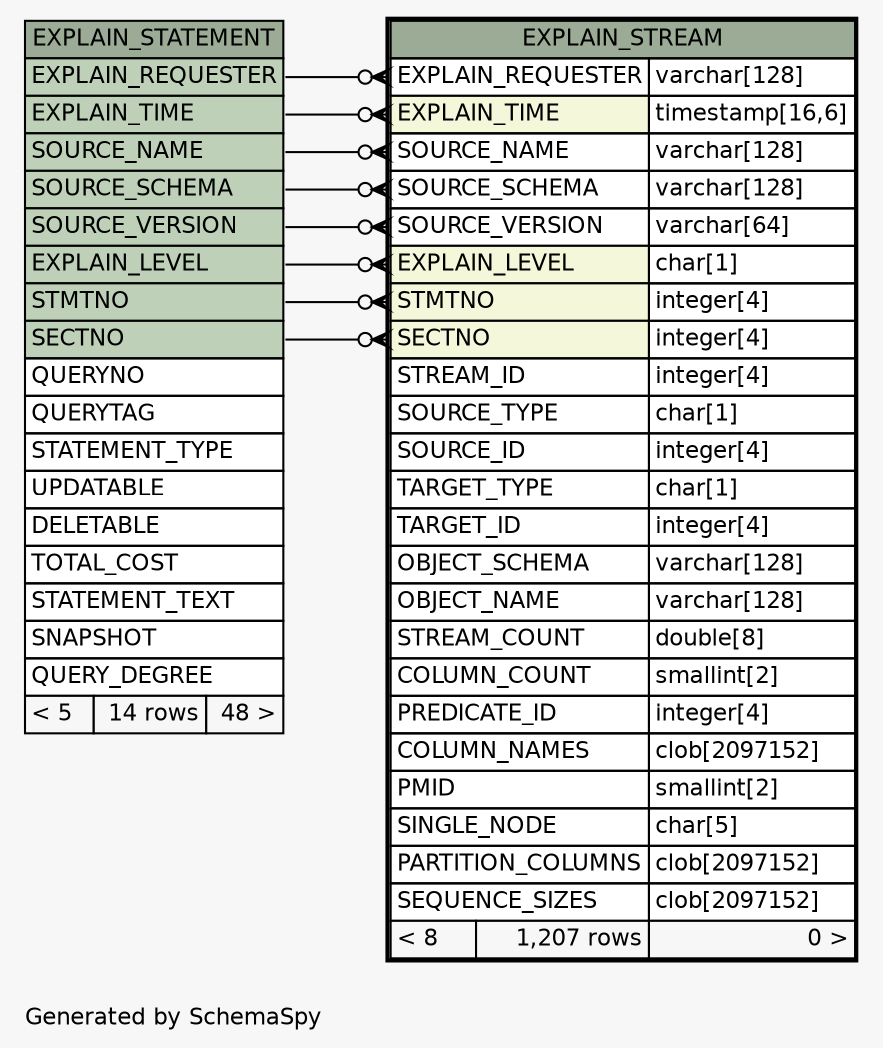 // dot 2.38.0 on Windows 10 10.0
// SchemaSpy rev Unknown
digraph "oneDegreeRelationshipsDiagram" {
  graph [
    rankdir="RL"
    bgcolor="#f7f7f7"
    label="\nGenerated by SchemaSpy"
    labeljust="l"
    nodesep="0.18"
    ranksep="0.46"
    fontname="Helvetica"
    fontsize="11"
  ];
  node [
    fontname="Helvetica"
    fontsize="11"
    shape="plaintext"
  ];
  edge [
    arrowsize="0.8"
  ];
  "EXPLAIN_STREAM":"EXPLAIN_LEVEL":w -> "EXPLAIN_STATEMENT":"EXPLAIN_LEVEL":e [arrowhead=none dir=back arrowtail=crowodot];
  "EXPLAIN_STREAM":"EXPLAIN_REQUESTER":w -> "EXPLAIN_STATEMENT":"EXPLAIN_REQUESTER":e [arrowhead=none dir=back arrowtail=crowodot];
  "EXPLAIN_STREAM":"EXPLAIN_TIME":w -> "EXPLAIN_STATEMENT":"EXPLAIN_TIME":e [arrowhead=none dir=back arrowtail=crowodot];
  "EXPLAIN_STREAM":"SECTNO":w -> "EXPLAIN_STATEMENT":"SECTNO":e [arrowhead=none dir=back arrowtail=crowodot];
  "EXPLAIN_STREAM":"SOURCE_NAME":w -> "EXPLAIN_STATEMENT":"SOURCE_NAME":e [arrowhead=none dir=back arrowtail=crowodot];
  "EXPLAIN_STREAM":"SOURCE_SCHEMA":w -> "EXPLAIN_STATEMENT":"SOURCE_SCHEMA":e [arrowhead=none dir=back arrowtail=crowodot];
  "EXPLAIN_STREAM":"SOURCE_VERSION":w -> "EXPLAIN_STATEMENT":"SOURCE_VERSION":e [arrowhead=none dir=back arrowtail=crowodot];
  "EXPLAIN_STREAM":"STMTNO":w -> "EXPLAIN_STATEMENT":"STMTNO":e [arrowhead=none dir=back arrowtail=crowodot];
  "EXPLAIN_STATEMENT" [
    label=<
    <TABLE BORDER="0" CELLBORDER="1" CELLSPACING="0" BGCOLOR="#ffffff">
      <TR><TD COLSPAN="3" BGCOLOR="#9bab96" ALIGN="CENTER">EXPLAIN_STATEMENT</TD></TR>
      <TR><TD PORT="EXPLAIN_REQUESTER" COLSPAN="3" BGCOLOR="#bed1b8" ALIGN="LEFT">EXPLAIN_REQUESTER</TD></TR>
      <TR><TD PORT="EXPLAIN_TIME" COLSPAN="3" BGCOLOR="#bed1b8" ALIGN="LEFT">EXPLAIN_TIME</TD></TR>
      <TR><TD PORT="SOURCE_NAME" COLSPAN="3" BGCOLOR="#bed1b8" ALIGN="LEFT">SOURCE_NAME</TD></TR>
      <TR><TD PORT="SOURCE_SCHEMA" COLSPAN="3" BGCOLOR="#bed1b8" ALIGN="LEFT">SOURCE_SCHEMA</TD></TR>
      <TR><TD PORT="SOURCE_VERSION" COLSPAN="3" BGCOLOR="#bed1b8" ALIGN="LEFT">SOURCE_VERSION</TD></TR>
      <TR><TD PORT="EXPLAIN_LEVEL" COLSPAN="3" BGCOLOR="#bed1b8" ALIGN="LEFT">EXPLAIN_LEVEL</TD></TR>
      <TR><TD PORT="STMTNO" COLSPAN="3" BGCOLOR="#bed1b8" ALIGN="LEFT">STMTNO</TD></TR>
      <TR><TD PORT="SECTNO" COLSPAN="3" BGCOLOR="#bed1b8" ALIGN="LEFT">SECTNO</TD></TR>
      <TR><TD PORT="QUERYNO" COLSPAN="3" ALIGN="LEFT">QUERYNO</TD></TR>
      <TR><TD PORT="QUERYTAG" COLSPAN="3" ALIGN="LEFT">QUERYTAG</TD></TR>
      <TR><TD PORT="STATEMENT_TYPE" COLSPAN="3" ALIGN="LEFT">STATEMENT_TYPE</TD></TR>
      <TR><TD PORT="UPDATABLE" COLSPAN="3" ALIGN="LEFT">UPDATABLE</TD></TR>
      <TR><TD PORT="DELETABLE" COLSPAN="3" ALIGN="LEFT">DELETABLE</TD></TR>
      <TR><TD PORT="TOTAL_COST" COLSPAN="3" ALIGN="LEFT">TOTAL_COST</TD></TR>
      <TR><TD PORT="STATEMENT_TEXT" COLSPAN="3" ALIGN="LEFT">STATEMENT_TEXT</TD></TR>
      <TR><TD PORT="SNAPSHOT" COLSPAN="3" ALIGN="LEFT">SNAPSHOT</TD></TR>
      <TR><TD PORT="QUERY_DEGREE" COLSPAN="3" ALIGN="LEFT">QUERY_DEGREE</TD></TR>
      <TR><TD ALIGN="LEFT" BGCOLOR="#f7f7f7">&lt; 5</TD><TD ALIGN="RIGHT" BGCOLOR="#f7f7f7">14 rows</TD><TD ALIGN="RIGHT" BGCOLOR="#f7f7f7">48 &gt;</TD></TR>
    </TABLE>>
    URL="EXPLAIN_STATEMENT.html"
    tooltip="EXPLAIN_STATEMENT"
  ];
  "EXPLAIN_STREAM" [
    label=<
    <TABLE BORDER="2" CELLBORDER="1" CELLSPACING="0" BGCOLOR="#ffffff">
      <TR><TD COLSPAN="3" BGCOLOR="#9bab96" ALIGN="CENTER">EXPLAIN_STREAM</TD></TR>
      <TR><TD PORT="EXPLAIN_REQUESTER" COLSPAN="2" ALIGN="LEFT">EXPLAIN_REQUESTER</TD><TD PORT="EXPLAIN_REQUESTER.type" ALIGN="LEFT">varchar[128]</TD></TR>
      <TR><TD PORT="EXPLAIN_TIME" COLSPAN="2" BGCOLOR="#f4f7da" ALIGN="LEFT">EXPLAIN_TIME</TD><TD PORT="EXPLAIN_TIME.type" ALIGN="LEFT">timestamp[16,6]</TD></TR>
      <TR><TD PORT="SOURCE_NAME" COLSPAN="2" ALIGN="LEFT">SOURCE_NAME</TD><TD PORT="SOURCE_NAME.type" ALIGN="LEFT">varchar[128]</TD></TR>
      <TR><TD PORT="SOURCE_SCHEMA" COLSPAN="2" ALIGN="LEFT">SOURCE_SCHEMA</TD><TD PORT="SOURCE_SCHEMA.type" ALIGN="LEFT">varchar[128]</TD></TR>
      <TR><TD PORT="SOURCE_VERSION" COLSPAN="2" ALIGN="LEFT">SOURCE_VERSION</TD><TD PORT="SOURCE_VERSION.type" ALIGN="LEFT">varchar[64]</TD></TR>
      <TR><TD PORT="EXPLAIN_LEVEL" COLSPAN="2" BGCOLOR="#f4f7da" ALIGN="LEFT">EXPLAIN_LEVEL</TD><TD PORT="EXPLAIN_LEVEL.type" ALIGN="LEFT">char[1]</TD></TR>
      <TR><TD PORT="STMTNO" COLSPAN="2" BGCOLOR="#f4f7da" ALIGN="LEFT">STMTNO</TD><TD PORT="STMTNO.type" ALIGN="LEFT">integer[4]</TD></TR>
      <TR><TD PORT="SECTNO" COLSPAN="2" BGCOLOR="#f4f7da" ALIGN="LEFT">SECTNO</TD><TD PORT="SECTNO.type" ALIGN="LEFT">integer[4]</TD></TR>
      <TR><TD PORT="STREAM_ID" COLSPAN="2" ALIGN="LEFT">STREAM_ID</TD><TD PORT="STREAM_ID.type" ALIGN="LEFT">integer[4]</TD></TR>
      <TR><TD PORT="SOURCE_TYPE" COLSPAN="2" ALIGN="LEFT">SOURCE_TYPE</TD><TD PORT="SOURCE_TYPE.type" ALIGN="LEFT">char[1]</TD></TR>
      <TR><TD PORT="SOURCE_ID" COLSPAN="2" ALIGN="LEFT">SOURCE_ID</TD><TD PORT="SOURCE_ID.type" ALIGN="LEFT">integer[4]</TD></TR>
      <TR><TD PORT="TARGET_TYPE" COLSPAN="2" ALIGN="LEFT">TARGET_TYPE</TD><TD PORT="TARGET_TYPE.type" ALIGN="LEFT">char[1]</TD></TR>
      <TR><TD PORT="TARGET_ID" COLSPAN="2" ALIGN="LEFT">TARGET_ID</TD><TD PORT="TARGET_ID.type" ALIGN="LEFT">integer[4]</TD></TR>
      <TR><TD PORT="OBJECT_SCHEMA" COLSPAN="2" ALIGN="LEFT">OBJECT_SCHEMA</TD><TD PORT="OBJECT_SCHEMA.type" ALIGN="LEFT">varchar[128]</TD></TR>
      <TR><TD PORT="OBJECT_NAME" COLSPAN="2" ALIGN="LEFT">OBJECT_NAME</TD><TD PORT="OBJECT_NAME.type" ALIGN="LEFT">varchar[128]</TD></TR>
      <TR><TD PORT="STREAM_COUNT" COLSPAN="2" ALIGN="LEFT">STREAM_COUNT</TD><TD PORT="STREAM_COUNT.type" ALIGN="LEFT">double[8]</TD></TR>
      <TR><TD PORT="COLUMN_COUNT" COLSPAN="2" ALIGN="LEFT">COLUMN_COUNT</TD><TD PORT="COLUMN_COUNT.type" ALIGN="LEFT">smallint[2]</TD></TR>
      <TR><TD PORT="PREDICATE_ID" COLSPAN="2" ALIGN="LEFT">PREDICATE_ID</TD><TD PORT="PREDICATE_ID.type" ALIGN="LEFT">integer[4]</TD></TR>
      <TR><TD PORT="COLUMN_NAMES" COLSPAN="2" ALIGN="LEFT">COLUMN_NAMES</TD><TD PORT="COLUMN_NAMES.type" ALIGN="LEFT">clob[2097152]</TD></TR>
      <TR><TD PORT="PMID" COLSPAN="2" ALIGN="LEFT">PMID</TD><TD PORT="PMID.type" ALIGN="LEFT">smallint[2]</TD></TR>
      <TR><TD PORT="SINGLE_NODE" COLSPAN="2" ALIGN="LEFT">SINGLE_NODE</TD><TD PORT="SINGLE_NODE.type" ALIGN="LEFT">char[5]</TD></TR>
      <TR><TD PORT="PARTITION_COLUMNS" COLSPAN="2" ALIGN="LEFT">PARTITION_COLUMNS</TD><TD PORT="PARTITION_COLUMNS.type" ALIGN="LEFT">clob[2097152]</TD></TR>
      <TR><TD PORT="SEQUENCE_SIZES" COLSPAN="2" ALIGN="LEFT">SEQUENCE_SIZES</TD><TD PORT="SEQUENCE_SIZES.type" ALIGN="LEFT">clob[2097152]</TD></TR>
      <TR><TD ALIGN="LEFT" BGCOLOR="#f7f7f7">&lt; 8</TD><TD ALIGN="RIGHT" BGCOLOR="#f7f7f7">1,207 rows</TD><TD ALIGN="RIGHT" BGCOLOR="#f7f7f7">0 &gt;</TD></TR>
    </TABLE>>
    URL="EXPLAIN_STREAM.html"
    tooltip="EXPLAIN_STREAM"
  ];
}
